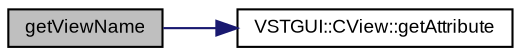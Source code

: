 digraph "getViewName"
{
  bgcolor="transparent";
  edge [fontname="Arial",fontsize="9",labelfontname="Arial",labelfontsize="9"];
  node [fontname="Arial",fontsize="9",shape=record];
  rankdir="LR";
  Node1 [label="getViewName",height=0.2,width=0.4,color="black", fillcolor="grey75", style="filled" fontcolor="black"];
  Node1 -> Node2 [color="midnightblue",fontsize="9",style="solid",fontname="Arial"];
  Node2 [label="VSTGUI::CView::getAttribute",height=0.2,width=0.4,color="black",URL="$class_v_s_t_g_u_i_1_1_c_view.html#a1691269ee71c2cfedde6f940d7526baa",tooltip="get an attribute "];
}

